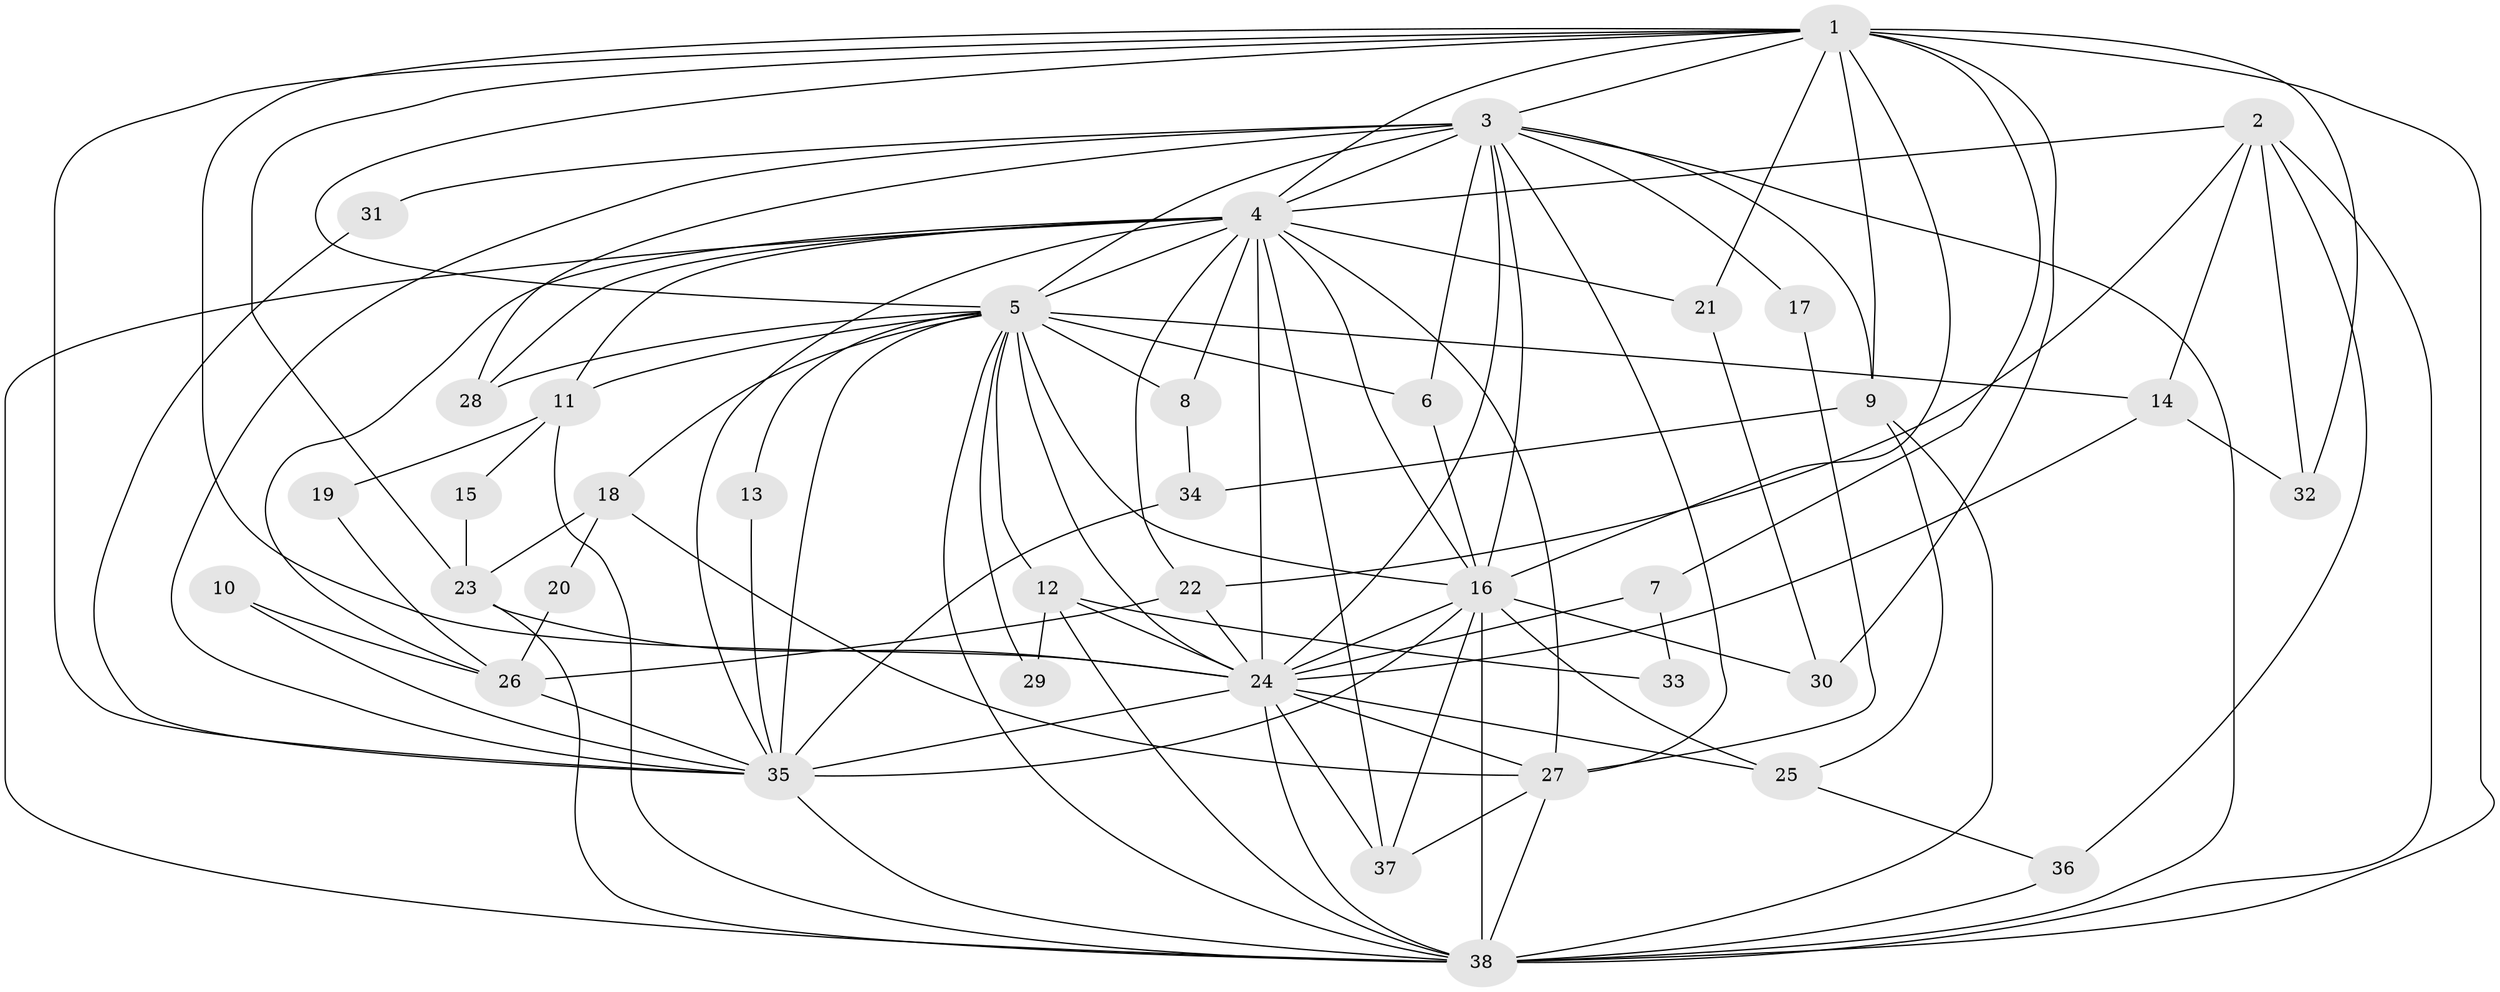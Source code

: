 // original degree distribution, {11: 0.013157894736842105, 16: 0.02631578947368421, 17: 0.02631578947368421, 18: 0.02631578947368421, 20: 0.02631578947368421, 19: 0.013157894736842105, 2: 0.5526315789473685, 3: 0.15789473684210525, 5: 0.05263157894736842, 6: 0.013157894736842105, 7: 0.013157894736842105, 9: 0.013157894736842105, 4: 0.06578947368421052}
// Generated by graph-tools (version 1.1) at 2025/01/03/09/25 03:01:33]
// undirected, 38 vertices, 107 edges
graph export_dot {
graph [start="1"]
  node [color=gray90,style=filled];
  1;
  2;
  3;
  4;
  5;
  6;
  7;
  8;
  9;
  10;
  11;
  12;
  13;
  14;
  15;
  16;
  17;
  18;
  19;
  20;
  21;
  22;
  23;
  24;
  25;
  26;
  27;
  28;
  29;
  30;
  31;
  32;
  33;
  34;
  35;
  36;
  37;
  38;
  1 -- 3 [weight=1.0];
  1 -- 4 [weight=1.0];
  1 -- 5 [weight=1.0];
  1 -- 7 [weight=1.0];
  1 -- 9 [weight=1.0];
  1 -- 16 [weight=2.0];
  1 -- 21 [weight=1.0];
  1 -- 23 [weight=1.0];
  1 -- 24 [weight=2.0];
  1 -- 30 [weight=1.0];
  1 -- 32 [weight=1.0];
  1 -- 35 [weight=1.0];
  1 -- 38 [weight=2.0];
  2 -- 4 [weight=1.0];
  2 -- 14 [weight=1.0];
  2 -- 22 [weight=1.0];
  2 -- 32 [weight=1.0];
  2 -- 36 [weight=1.0];
  2 -- 38 [weight=1.0];
  3 -- 4 [weight=1.0];
  3 -- 5 [weight=2.0];
  3 -- 6 [weight=1.0];
  3 -- 9 [weight=1.0];
  3 -- 16 [weight=2.0];
  3 -- 17 [weight=1.0];
  3 -- 24 [weight=3.0];
  3 -- 27 [weight=1.0];
  3 -- 28 [weight=1.0];
  3 -- 31 [weight=2.0];
  3 -- 35 [weight=1.0];
  3 -- 38 [weight=1.0];
  4 -- 5 [weight=1.0];
  4 -- 8 [weight=1.0];
  4 -- 11 [weight=1.0];
  4 -- 16 [weight=2.0];
  4 -- 21 [weight=1.0];
  4 -- 22 [weight=1.0];
  4 -- 24 [weight=2.0];
  4 -- 26 [weight=1.0];
  4 -- 27 [weight=2.0];
  4 -- 28 [weight=1.0];
  4 -- 35 [weight=1.0];
  4 -- 37 [weight=1.0];
  4 -- 38 [weight=2.0];
  5 -- 6 [weight=1.0];
  5 -- 8 [weight=1.0];
  5 -- 11 [weight=1.0];
  5 -- 12 [weight=1.0];
  5 -- 13 [weight=1.0];
  5 -- 14 [weight=1.0];
  5 -- 16 [weight=2.0];
  5 -- 18 [weight=1.0];
  5 -- 24 [weight=3.0];
  5 -- 28 [weight=1.0];
  5 -- 29 [weight=1.0];
  5 -- 35 [weight=1.0];
  5 -- 38 [weight=1.0];
  6 -- 16 [weight=1.0];
  7 -- 24 [weight=2.0];
  7 -- 33 [weight=1.0];
  8 -- 34 [weight=1.0];
  9 -- 25 [weight=1.0];
  9 -- 34 [weight=1.0];
  9 -- 38 [weight=1.0];
  10 -- 26 [weight=1.0];
  10 -- 35 [weight=1.0];
  11 -- 15 [weight=1.0];
  11 -- 19 [weight=1.0];
  11 -- 38 [weight=1.0];
  12 -- 24 [weight=1.0];
  12 -- 29 [weight=1.0];
  12 -- 33 [weight=1.0];
  12 -- 38 [weight=1.0];
  13 -- 35 [weight=1.0];
  14 -- 24 [weight=1.0];
  14 -- 32 [weight=1.0];
  15 -- 23 [weight=1.0];
  16 -- 24 [weight=5.0];
  16 -- 25 [weight=1.0];
  16 -- 30 [weight=1.0];
  16 -- 35 [weight=4.0];
  16 -- 37 [weight=1.0];
  16 -- 38 [weight=2.0];
  17 -- 27 [weight=1.0];
  18 -- 20 [weight=1.0];
  18 -- 23 [weight=1.0];
  18 -- 27 [weight=1.0];
  19 -- 26 [weight=1.0];
  20 -- 26 [weight=1.0];
  21 -- 30 [weight=1.0];
  22 -- 24 [weight=2.0];
  22 -- 26 [weight=1.0];
  23 -- 24 [weight=1.0];
  23 -- 38 [weight=1.0];
  24 -- 25 [weight=1.0];
  24 -- 27 [weight=1.0];
  24 -- 35 [weight=2.0];
  24 -- 37 [weight=1.0];
  24 -- 38 [weight=2.0];
  25 -- 36 [weight=1.0];
  26 -- 35 [weight=2.0];
  27 -- 37 [weight=1.0];
  27 -- 38 [weight=2.0];
  31 -- 35 [weight=1.0];
  34 -- 35 [weight=1.0];
  35 -- 38 [weight=1.0];
  36 -- 38 [weight=1.0];
}

